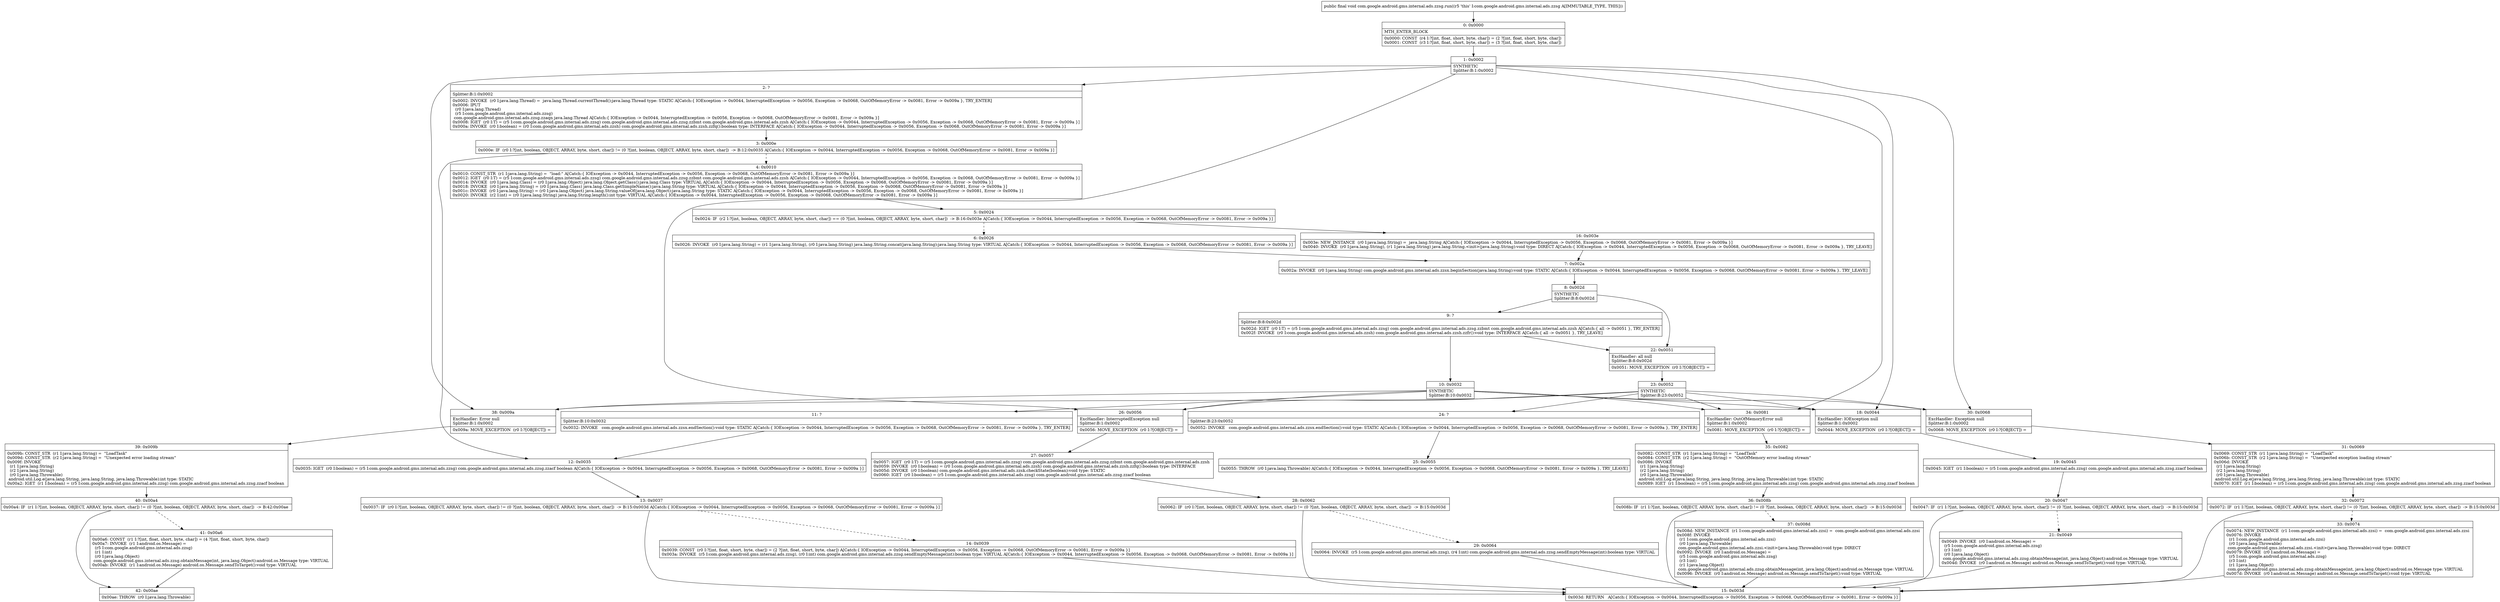 digraph "CFG forcom.google.android.gms.internal.ads.zzsg.run()V" {
Node_0 [shape=record,label="{0\:\ 0x0000|MTH_ENTER_BLOCK\l|0x0000: CONST  (r4 I:?[int, float, short, byte, char]) = (2 ?[int, float, short, byte, char]) \l0x0001: CONST  (r3 I:?[int, float, short, byte, char]) = (3 ?[int, float, short, byte, char]) \l}"];
Node_1 [shape=record,label="{1\:\ 0x0002|SYNTHETIC\lSplitter:B:1:0x0002\l}"];
Node_2 [shape=record,label="{2\:\ ?|Splitter:B:1:0x0002\l|0x0002: INVOKE  (r0 I:java.lang.Thread) =  java.lang.Thread.currentThread():java.lang.Thread type: STATIC A[Catch:\{ IOException \-\> 0x0044, InterruptedException \-\> 0x0056, Exception \-\> 0x0068, OutOfMemoryError \-\> 0x0081, Error \-\> 0x009a \}, TRY_ENTER]\l0x0006: IPUT  \l  (r0 I:java.lang.Thread)\l  (r5 I:com.google.android.gms.internal.ads.zzsg)\l com.google.android.gms.internal.ads.zzsg.zzaqn java.lang.Thread A[Catch:\{ IOException \-\> 0x0044, InterruptedException \-\> 0x0056, Exception \-\> 0x0068, OutOfMemoryError \-\> 0x0081, Error \-\> 0x009a \}]\l0x0008: IGET  (r0 I:T) = (r5 I:com.google.android.gms.internal.ads.zzsg) com.google.android.gms.internal.ads.zzsg.zzbmt com.google.android.gms.internal.ads.zzsh A[Catch:\{ IOException \-\> 0x0044, InterruptedException \-\> 0x0056, Exception \-\> 0x0068, OutOfMemoryError \-\> 0x0081, Error \-\> 0x009a \}]\l0x000a: INVOKE  (r0 I:boolean) = (r0 I:com.google.android.gms.internal.ads.zzsh) com.google.android.gms.internal.ads.zzsh.zzfq():boolean type: INTERFACE A[Catch:\{ IOException \-\> 0x0044, InterruptedException \-\> 0x0056, Exception \-\> 0x0068, OutOfMemoryError \-\> 0x0081, Error \-\> 0x009a \}]\l}"];
Node_3 [shape=record,label="{3\:\ 0x000e|0x000e: IF  (r0 I:?[int, boolean, OBJECT, ARRAY, byte, short, char]) != (0 ?[int, boolean, OBJECT, ARRAY, byte, short, char])  \-\> B:12:0x0035 A[Catch:\{ IOException \-\> 0x0044, InterruptedException \-\> 0x0056, Exception \-\> 0x0068, OutOfMemoryError \-\> 0x0081, Error \-\> 0x009a \}]\l}"];
Node_4 [shape=record,label="{4\:\ 0x0010|0x0010: CONST_STR  (r1 I:java.lang.String) =  \"load:\" A[Catch:\{ IOException \-\> 0x0044, InterruptedException \-\> 0x0056, Exception \-\> 0x0068, OutOfMemoryError \-\> 0x0081, Error \-\> 0x009a \}]\l0x0012: IGET  (r0 I:T) = (r5 I:com.google.android.gms.internal.ads.zzsg) com.google.android.gms.internal.ads.zzsg.zzbmt com.google.android.gms.internal.ads.zzsh A[Catch:\{ IOException \-\> 0x0044, InterruptedException \-\> 0x0056, Exception \-\> 0x0068, OutOfMemoryError \-\> 0x0081, Error \-\> 0x009a \}]\l0x0014: INVOKE  (r0 I:java.lang.Class) = (r0 I:java.lang.Object) java.lang.Object.getClass():java.lang.Class type: VIRTUAL A[Catch:\{ IOException \-\> 0x0044, InterruptedException \-\> 0x0056, Exception \-\> 0x0068, OutOfMemoryError \-\> 0x0081, Error \-\> 0x009a \}]\l0x0018: INVOKE  (r0 I:java.lang.String) = (r0 I:java.lang.Class) java.lang.Class.getSimpleName():java.lang.String type: VIRTUAL A[Catch:\{ IOException \-\> 0x0044, InterruptedException \-\> 0x0056, Exception \-\> 0x0068, OutOfMemoryError \-\> 0x0081, Error \-\> 0x009a \}]\l0x001c: INVOKE  (r0 I:java.lang.String) = (r0 I:java.lang.Object) java.lang.String.valueOf(java.lang.Object):java.lang.String type: STATIC A[Catch:\{ IOException \-\> 0x0044, InterruptedException \-\> 0x0056, Exception \-\> 0x0068, OutOfMemoryError \-\> 0x0081, Error \-\> 0x009a \}]\l0x0020: INVOKE  (r2 I:int) = (r0 I:java.lang.String) java.lang.String.length():int type: VIRTUAL A[Catch:\{ IOException \-\> 0x0044, InterruptedException \-\> 0x0056, Exception \-\> 0x0068, OutOfMemoryError \-\> 0x0081, Error \-\> 0x009a \}]\l}"];
Node_5 [shape=record,label="{5\:\ 0x0024|0x0024: IF  (r2 I:?[int, boolean, OBJECT, ARRAY, byte, short, char]) == (0 ?[int, boolean, OBJECT, ARRAY, byte, short, char])  \-\> B:16:0x003e A[Catch:\{ IOException \-\> 0x0044, InterruptedException \-\> 0x0056, Exception \-\> 0x0068, OutOfMemoryError \-\> 0x0081, Error \-\> 0x009a \}]\l}"];
Node_6 [shape=record,label="{6\:\ 0x0026|0x0026: INVOKE  (r0 I:java.lang.String) = (r1 I:java.lang.String), (r0 I:java.lang.String) java.lang.String.concat(java.lang.String):java.lang.String type: VIRTUAL A[Catch:\{ IOException \-\> 0x0044, InterruptedException \-\> 0x0056, Exception \-\> 0x0068, OutOfMemoryError \-\> 0x0081, Error \-\> 0x009a \}]\l}"];
Node_7 [shape=record,label="{7\:\ 0x002a|0x002a: INVOKE  (r0 I:java.lang.String) com.google.android.gms.internal.ads.zzsx.beginSection(java.lang.String):void type: STATIC A[Catch:\{ IOException \-\> 0x0044, InterruptedException \-\> 0x0056, Exception \-\> 0x0068, OutOfMemoryError \-\> 0x0081, Error \-\> 0x009a \}, TRY_LEAVE]\l}"];
Node_8 [shape=record,label="{8\:\ 0x002d|SYNTHETIC\lSplitter:B:8:0x002d\l}"];
Node_9 [shape=record,label="{9\:\ ?|Splitter:B:8:0x002d\l|0x002d: IGET  (r0 I:T) = (r5 I:com.google.android.gms.internal.ads.zzsg) com.google.android.gms.internal.ads.zzsg.zzbmt com.google.android.gms.internal.ads.zzsh A[Catch:\{ all \-\> 0x0051 \}, TRY_ENTER]\l0x002f: INVOKE  (r0 I:com.google.android.gms.internal.ads.zzsh) com.google.android.gms.internal.ads.zzsh.zzfr():void type: INTERFACE A[Catch:\{ all \-\> 0x0051 \}, TRY_LEAVE]\l}"];
Node_10 [shape=record,label="{10\:\ 0x0032|SYNTHETIC\lSplitter:B:10:0x0032\l}"];
Node_11 [shape=record,label="{11\:\ ?|Splitter:B:10:0x0032\l|0x0032: INVOKE   com.google.android.gms.internal.ads.zzsx.endSection():void type: STATIC A[Catch:\{ IOException \-\> 0x0044, InterruptedException \-\> 0x0056, Exception \-\> 0x0068, OutOfMemoryError \-\> 0x0081, Error \-\> 0x009a \}, TRY_ENTER]\l}"];
Node_12 [shape=record,label="{12\:\ 0x0035|0x0035: IGET  (r0 I:boolean) = (r5 I:com.google.android.gms.internal.ads.zzsg) com.google.android.gms.internal.ads.zzsg.zzacf boolean A[Catch:\{ IOException \-\> 0x0044, InterruptedException \-\> 0x0056, Exception \-\> 0x0068, OutOfMemoryError \-\> 0x0081, Error \-\> 0x009a \}]\l}"];
Node_13 [shape=record,label="{13\:\ 0x0037|0x0037: IF  (r0 I:?[int, boolean, OBJECT, ARRAY, byte, short, char]) != (0 ?[int, boolean, OBJECT, ARRAY, byte, short, char])  \-\> B:15:0x003d A[Catch:\{ IOException \-\> 0x0044, InterruptedException \-\> 0x0056, Exception \-\> 0x0068, OutOfMemoryError \-\> 0x0081, Error \-\> 0x009a \}]\l}"];
Node_14 [shape=record,label="{14\:\ 0x0039|0x0039: CONST  (r0 I:?[int, float, short, byte, char]) = (2 ?[int, float, short, byte, char]) A[Catch:\{ IOException \-\> 0x0044, InterruptedException \-\> 0x0056, Exception \-\> 0x0068, OutOfMemoryError \-\> 0x0081, Error \-\> 0x009a \}]\l0x003a: INVOKE  (r5 I:com.google.android.gms.internal.ads.zzsg), (r0 I:int) com.google.android.gms.internal.ads.zzsg.sendEmptyMessage(int):boolean type: VIRTUAL A[Catch:\{ IOException \-\> 0x0044, InterruptedException \-\> 0x0056, Exception \-\> 0x0068, OutOfMemoryError \-\> 0x0081, Error \-\> 0x009a \}]\l}"];
Node_15 [shape=record,label="{15\:\ 0x003d|0x003d: RETURN   A[Catch:\{ IOException \-\> 0x0044, InterruptedException \-\> 0x0056, Exception \-\> 0x0068, OutOfMemoryError \-\> 0x0081, Error \-\> 0x009a \}]\l}"];
Node_16 [shape=record,label="{16\:\ 0x003e|0x003e: NEW_INSTANCE  (r0 I:java.lang.String) =  java.lang.String A[Catch:\{ IOException \-\> 0x0044, InterruptedException \-\> 0x0056, Exception \-\> 0x0068, OutOfMemoryError \-\> 0x0081, Error \-\> 0x009a \}]\l0x0040: INVOKE  (r0 I:java.lang.String), (r1 I:java.lang.String) java.lang.String.\<init\>(java.lang.String):void type: DIRECT A[Catch:\{ IOException \-\> 0x0044, InterruptedException \-\> 0x0056, Exception \-\> 0x0068, OutOfMemoryError \-\> 0x0081, Error \-\> 0x009a \}, TRY_LEAVE]\l}"];
Node_18 [shape=record,label="{18\:\ 0x0044|ExcHandler: IOException null\lSplitter:B:1:0x0002\l|0x0044: MOVE_EXCEPTION  (r0 I:?[OBJECT]) =  \l}"];
Node_19 [shape=record,label="{19\:\ 0x0045|0x0045: IGET  (r1 I:boolean) = (r5 I:com.google.android.gms.internal.ads.zzsg) com.google.android.gms.internal.ads.zzsg.zzacf boolean \l}"];
Node_20 [shape=record,label="{20\:\ 0x0047|0x0047: IF  (r1 I:?[int, boolean, OBJECT, ARRAY, byte, short, char]) != (0 ?[int, boolean, OBJECT, ARRAY, byte, short, char])  \-\> B:15:0x003d \l}"];
Node_21 [shape=record,label="{21\:\ 0x0049|0x0049: INVOKE  (r0 I:android.os.Message) = \l  (r5 I:com.google.android.gms.internal.ads.zzsg)\l  (r3 I:int)\l  (r0 I:java.lang.Object)\l com.google.android.gms.internal.ads.zzsg.obtainMessage(int, java.lang.Object):android.os.Message type: VIRTUAL \l0x004d: INVOKE  (r0 I:android.os.Message) android.os.Message.sendToTarget():void type: VIRTUAL \l}"];
Node_22 [shape=record,label="{22\:\ 0x0051|ExcHandler: all null\lSplitter:B:8:0x002d\l|0x0051: MOVE_EXCEPTION  (r0 I:?[OBJECT]) =  \l}"];
Node_23 [shape=record,label="{23\:\ 0x0052|SYNTHETIC\lSplitter:B:23:0x0052\l}"];
Node_24 [shape=record,label="{24\:\ ?|Splitter:B:23:0x0052\l|0x0052: INVOKE   com.google.android.gms.internal.ads.zzsx.endSection():void type: STATIC A[Catch:\{ IOException \-\> 0x0044, InterruptedException \-\> 0x0056, Exception \-\> 0x0068, OutOfMemoryError \-\> 0x0081, Error \-\> 0x009a \}, TRY_ENTER]\l}"];
Node_25 [shape=record,label="{25\:\ 0x0055|0x0055: THROW  (r0 I:java.lang.Throwable) A[Catch:\{ IOException \-\> 0x0044, InterruptedException \-\> 0x0056, Exception \-\> 0x0068, OutOfMemoryError \-\> 0x0081, Error \-\> 0x009a \}, TRY_LEAVE]\l}"];
Node_26 [shape=record,label="{26\:\ 0x0056|ExcHandler: InterruptedException null\lSplitter:B:1:0x0002\l|0x0056: MOVE_EXCEPTION  (r0 I:?[OBJECT]) =  \l}"];
Node_27 [shape=record,label="{27\:\ 0x0057|0x0057: IGET  (r0 I:T) = (r5 I:com.google.android.gms.internal.ads.zzsg) com.google.android.gms.internal.ads.zzsg.zzbmt com.google.android.gms.internal.ads.zzsh \l0x0059: INVOKE  (r0 I:boolean) = (r0 I:com.google.android.gms.internal.ads.zzsh) com.google.android.gms.internal.ads.zzsh.zzfq():boolean type: INTERFACE \l0x005d: INVOKE  (r0 I:boolean) com.google.android.gms.internal.ads.zzsk.checkState(boolean):void type: STATIC \l0x0060: IGET  (r0 I:boolean) = (r5 I:com.google.android.gms.internal.ads.zzsg) com.google.android.gms.internal.ads.zzsg.zzacf boolean \l}"];
Node_28 [shape=record,label="{28\:\ 0x0062|0x0062: IF  (r0 I:?[int, boolean, OBJECT, ARRAY, byte, short, char]) != (0 ?[int, boolean, OBJECT, ARRAY, byte, short, char])  \-\> B:15:0x003d \l}"];
Node_29 [shape=record,label="{29\:\ 0x0064|0x0064: INVOKE  (r5 I:com.google.android.gms.internal.ads.zzsg), (r4 I:int) com.google.android.gms.internal.ads.zzsg.sendEmptyMessage(int):boolean type: VIRTUAL \l}"];
Node_30 [shape=record,label="{30\:\ 0x0068|ExcHandler: Exception null\lSplitter:B:1:0x0002\l|0x0068: MOVE_EXCEPTION  (r0 I:?[OBJECT]) =  \l}"];
Node_31 [shape=record,label="{31\:\ 0x0069|0x0069: CONST_STR  (r1 I:java.lang.String) =  \"LoadTask\" \l0x006b: CONST_STR  (r2 I:java.lang.String) =  \"Unexpected exception loading stream\" \l0x006d: INVOKE  \l  (r1 I:java.lang.String)\l  (r2 I:java.lang.String)\l  (r0 I:java.lang.Throwable)\l android.util.Log.e(java.lang.String, java.lang.String, java.lang.Throwable):int type: STATIC \l0x0070: IGET  (r1 I:boolean) = (r5 I:com.google.android.gms.internal.ads.zzsg) com.google.android.gms.internal.ads.zzsg.zzacf boolean \l}"];
Node_32 [shape=record,label="{32\:\ 0x0072|0x0072: IF  (r1 I:?[int, boolean, OBJECT, ARRAY, byte, short, char]) != (0 ?[int, boolean, OBJECT, ARRAY, byte, short, char])  \-\> B:15:0x003d \l}"];
Node_33 [shape=record,label="{33\:\ 0x0074|0x0074: NEW_INSTANCE  (r1 I:com.google.android.gms.internal.ads.zzsi) =  com.google.android.gms.internal.ads.zzsi \l0x0076: INVOKE  \l  (r1 I:com.google.android.gms.internal.ads.zzsi)\l  (r0 I:java.lang.Throwable)\l com.google.android.gms.internal.ads.zzsi.\<init\>(java.lang.Throwable):void type: DIRECT \l0x0079: INVOKE  (r0 I:android.os.Message) = \l  (r5 I:com.google.android.gms.internal.ads.zzsg)\l  (r3 I:int)\l  (r1 I:java.lang.Object)\l com.google.android.gms.internal.ads.zzsg.obtainMessage(int, java.lang.Object):android.os.Message type: VIRTUAL \l0x007d: INVOKE  (r0 I:android.os.Message) android.os.Message.sendToTarget():void type: VIRTUAL \l}"];
Node_34 [shape=record,label="{34\:\ 0x0081|ExcHandler: OutOfMemoryError null\lSplitter:B:1:0x0002\l|0x0081: MOVE_EXCEPTION  (r0 I:?[OBJECT]) =  \l}"];
Node_35 [shape=record,label="{35\:\ 0x0082|0x0082: CONST_STR  (r1 I:java.lang.String) =  \"LoadTask\" \l0x0084: CONST_STR  (r2 I:java.lang.String) =  \"OutOfMemory error loading stream\" \l0x0086: INVOKE  \l  (r1 I:java.lang.String)\l  (r2 I:java.lang.String)\l  (r0 I:java.lang.Throwable)\l android.util.Log.e(java.lang.String, java.lang.String, java.lang.Throwable):int type: STATIC \l0x0089: IGET  (r1 I:boolean) = (r5 I:com.google.android.gms.internal.ads.zzsg) com.google.android.gms.internal.ads.zzsg.zzacf boolean \l}"];
Node_36 [shape=record,label="{36\:\ 0x008b|0x008b: IF  (r1 I:?[int, boolean, OBJECT, ARRAY, byte, short, char]) != (0 ?[int, boolean, OBJECT, ARRAY, byte, short, char])  \-\> B:15:0x003d \l}"];
Node_37 [shape=record,label="{37\:\ 0x008d|0x008d: NEW_INSTANCE  (r1 I:com.google.android.gms.internal.ads.zzsi) =  com.google.android.gms.internal.ads.zzsi \l0x008f: INVOKE  \l  (r1 I:com.google.android.gms.internal.ads.zzsi)\l  (r0 I:java.lang.Throwable)\l com.google.android.gms.internal.ads.zzsi.\<init\>(java.lang.Throwable):void type: DIRECT \l0x0092: INVOKE  (r0 I:android.os.Message) = \l  (r5 I:com.google.android.gms.internal.ads.zzsg)\l  (r3 I:int)\l  (r1 I:java.lang.Object)\l com.google.android.gms.internal.ads.zzsg.obtainMessage(int, java.lang.Object):android.os.Message type: VIRTUAL \l0x0096: INVOKE  (r0 I:android.os.Message) android.os.Message.sendToTarget():void type: VIRTUAL \l}"];
Node_38 [shape=record,label="{38\:\ 0x009a|ExcHandler: Error null\lSplitter:B:1:0x0002\l|0x009a: MOVE_EXCEPTION  (r0 I:?[OBJECT]) =  \l}"];
Node_39 [shape=record,label="{39\:\ 0x009b|0x009b: CONST_STR  (r1 I:java.lang.String) =  \"LoadTask\" \l0x009d: CONST_STR  (r2 I:java.lang.String) =  \"Unexpected error loading stream\" \l0x009f: INVOKE  \l  (r1 I:java.lang.String)\l  (r2 I:java.lang.String)\l  (r0 I:java.lang.Throwable)\l android.util.Log.e(java.lang.String, java.lang.String, java.lang.Throwable):int type: STATIC \l0x00a2: IGET  (r1 I:boolean) = (r5 I:com.google.android.gms.internal.ads.zzsg) com.google.android.gms.internal.ads.zzsg.zzacf boolean \l}"];
Node_40 [shape=record,label="{40\:\ 0x00a4|0x00a4: IF  (r1 I:?[int, boolean, OBJECT, ARRAY, byte, short, char]) != (0 ?[int, boolean, OBJECT, ARRAY, byte, short, char])  \-\> B:42:0x00ae \l}"];
Node_41 [shape=record,label="{41\:\ 0x00a6|0x00a6: CONST  (r1 I:?[int, float, short, byte, char]) = (4 ?[int, float, short, byte, char]) \l0x00a7: INVOKE  (r1 I:android.os.Message) = \l  (r5 I:com.google.android.gms.internal.ads.zzsg)\l  (r1 I:int)\l  (r0 I:java.lang.Object)\l com.google.android.gms.internal.ads.zzsg.obtainMessage(int, java.lang.Object):android.os.Message type: VIRTUAL \l0x00ab: INVOKE  (r1 I:android.os.Message) android.os.Message.sendToTarget():void type: VIRTUAL \l}"];
Node_42 [shape=record,label="{42\:\ 0x00ae|0x00ae: THROW  (r0 I:java.lang.Throwable) \l}"];
MethodNode[shape=record,label="{public final void com.google.android.gms.internal.ads.zzsg.run((r5 'this' I:com.google.android.gms.internal.ads.zzsg A[IMMUTABLE_TYPE, THIS])) }"];
MethodNode -> Node_0;
Node_0 -> Node_1;
Node_1 -> Node_2;
Node_1 -> Node_18;
Node_1 -> Node_26;
Node_1 -> Node_30;
Node_1 -> Node_34;
Node_1 -> Node_38;
Node_2 -> Node_3;
Node_3 -> Node_4[style=dashed];
Node_3 -> Node_12;
Node_4 -> Node_5;
Node_5 -> Node_6[style=dashed];
Node_5 -> Node_16;
Node_6 -> Node_7;
Node_7 -> Node_8;
Node_8 -> Node_9;
Node_8 -> Node_22;
Node_9 -> Node_10;
Node_9 -> Node_22;
Node_10 -> Node_11;
Node_10 -> Node_18;
Node_10 -> Node_26;
Node_10 -> Node_30;
Node_10 -> Node_34;
Node_10 -> Node_38;
Node_11 -> Node_12;
Node_12 -> Node_13;
Node_13 -> Node_14[style=dashed];
Node_13 -> Node_15;
Node_14 -> Node_15;
Node_16 -> Node_7;
Node_18 -> Node_19;
Node_19 -> Node_20;
Node_20 -> Node_15;
Node_20 -> Node_21[style=dashed];
Node_21 -> Node_15;
Node_22 -> Node_23;
Node_23 -> Node_24;
Node_23 -> Node_18;
Node_23 -> Node_26;
Node_23 -> Node_30;
Node_23 -> Node_34;
Node_23 -> Node_38;
Node_24 -> Node_25;
Node_26 -> Node_27;
Node_27 -> Node_28;
Node_28 -> Node_15;
Node_28 -> Node_29[style=dashed];
Node_29 -> Node_15;
Node_30 -> Node_31;
Node_31 -> Node_32;
Node_32 -> Node_15;
Node_32 -> Node_33[style=dashed];
Node_33 -> Node_15;
Node_34 -> Node_35;
Node_35 -> Node_36;
Node_36 -> Node_15;
Node_36 -> Node_37[style=dashed];
Node_37 -> Node_15;
Node_38 -> Node_39;
Node_39 -> Node_40;
Node_40 -> Node_41[style=dashed];
Node_40 -> Node_42;
Node_41 -> Node_42;
}

